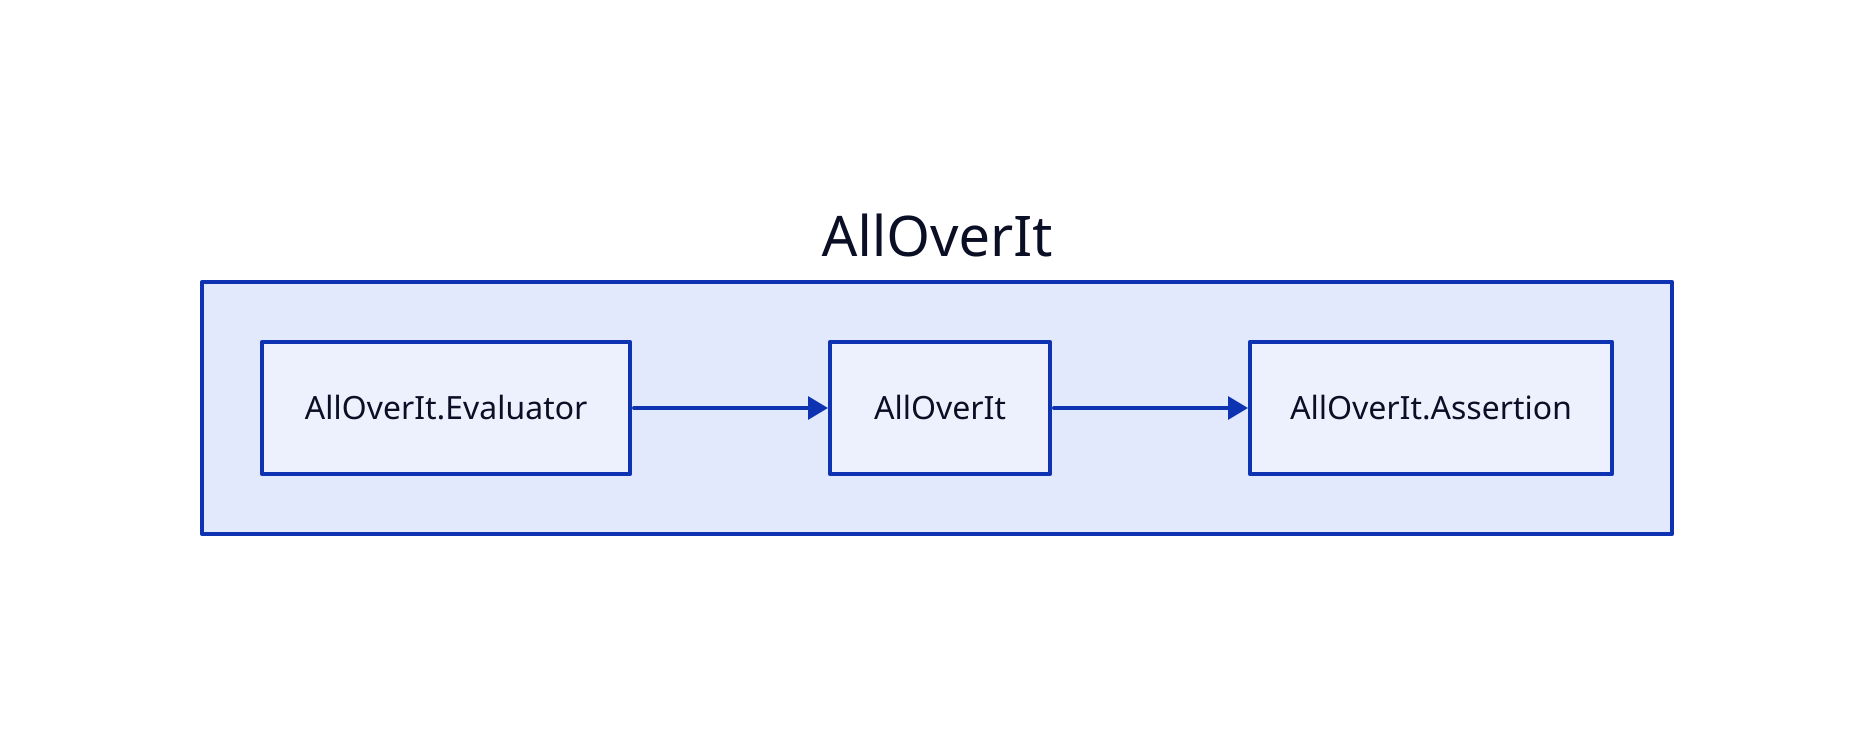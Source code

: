 direction: right

aoi: AllOverIt
aoi.alloverit-evaluator: AllOverIt.Evaluator
aoi.alloverit: AllOverIt
aoi.alloverit-assertion: AllOverIt.Assertion

aoi.alloverit <- aoi.alloverit-evaluator
aoi.alloverit-assertion <- aoi.alloverit

